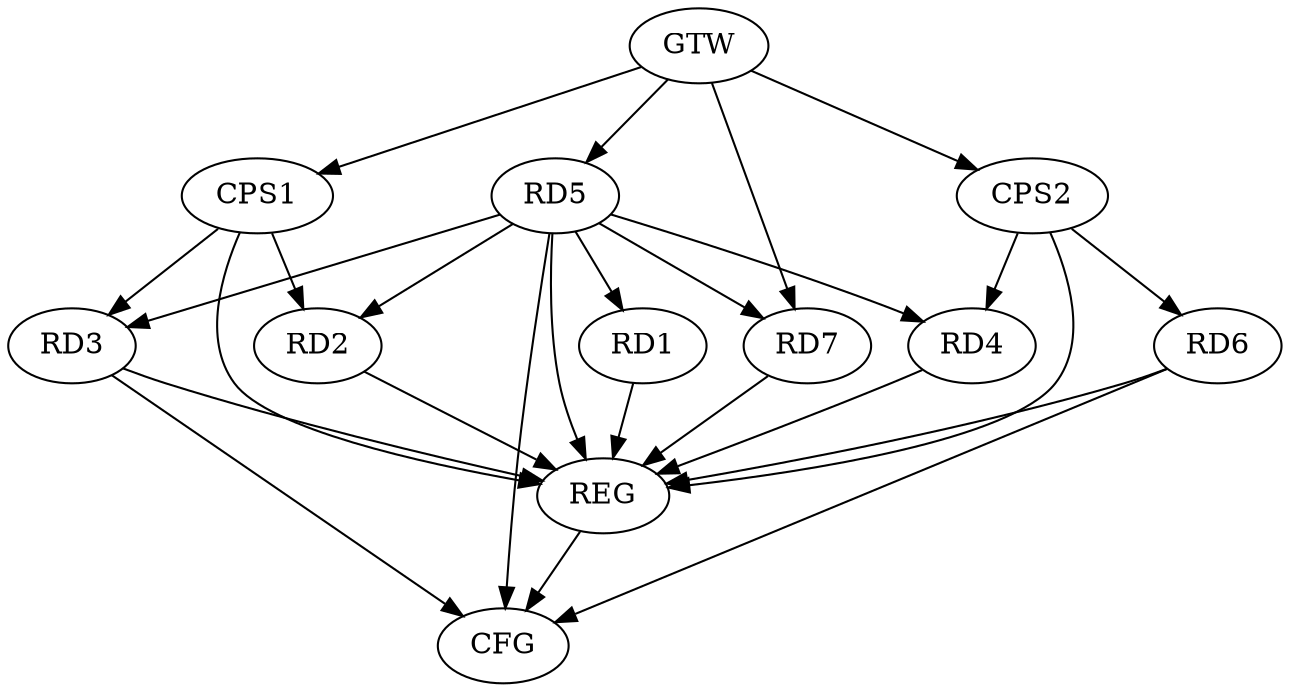 strict digraph G {
  RD1 [ label="RD1" ];
  RD2 [ label="RD2" ];
  RD3 [ label="RD3" ];
  RD4 [ label="RD4" ];
  RD5 [ label="RD5" ];
  RD6 [ label="RD6" ];
  RD7 [ label="RD7" ];
  CPS1 [ label="CPS1" ];
  CPS2 [ label="CPS2" ];
  GTW [ label="GTW" ];
  REG [ label="REG" ];
  CFG [ label="CFG" ];
  RD5 -> RD3;
  CPS1 -> RD2;
  CPS1 -> RD3;
  CPS2 -> RD4;
  CPS2 -> RD6;
  GTW -> RD5;
  GTW -> RD7;
  GTW -> CPS1;
  GTW -> CPS2;
  RD1 -> REG;
  RD2 -> REG;
  RD3 -> REG;
  RD4 -> REG;
  RD5 -> REG;
  RD6 -> REG;
  RD7 -> REG;
  CPS1 -> REG;
  CPS2 -> REG;
  RD3 -> CFG;
  RD6 -> CFG;
  RD5 -> CFG;
  REG -> CFG;
  RD5 -> RD2;
  RD5 -> RD4;
  RD5 -> RD1;
  RD5 -> RD7;
}
